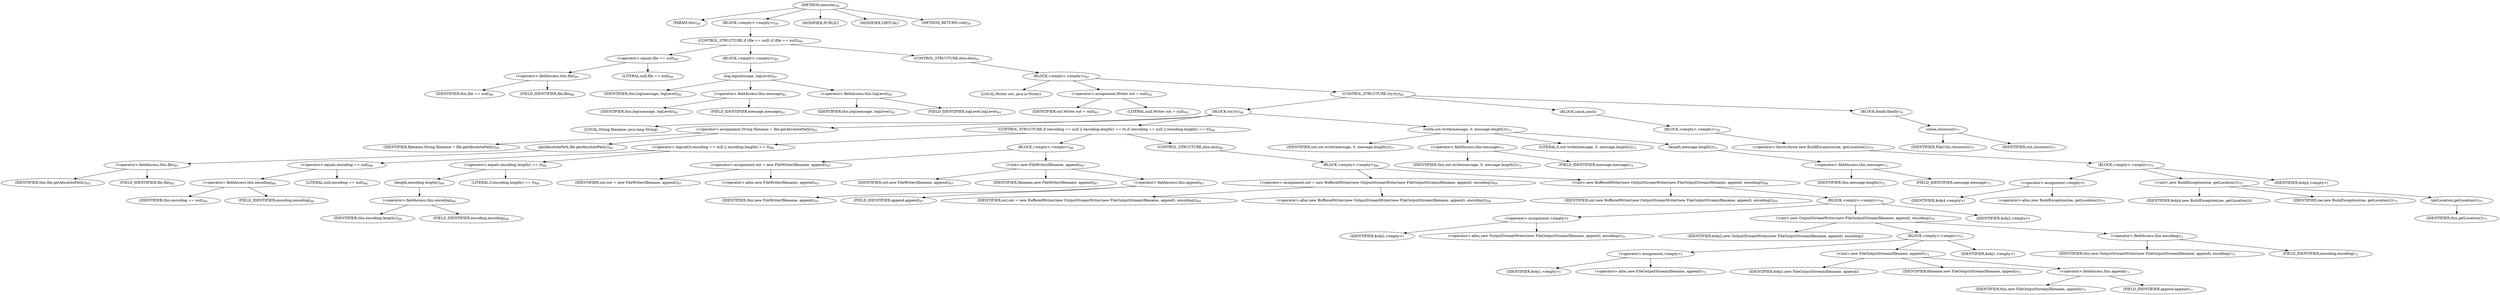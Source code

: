 digraph "execute" {  
"41" [label = <(METHOD,execute)<SUB>59</SUB>> ]
"4" [label = <(PARAM,this)<SUB>59</SUB>> ]
"42" [label = <(BLOCK,&lt;empty&gt;,&lt;empty&gt;)<SUB>59</SUB>> ]
"43" [label = <(CONTROL_STRUCTURE,if (file == null),if (file == null))<SUB>60</SUB>> ]
"44" [label = <(&lt;operator&gt;.equals,file == null)<SUB>60</SUB>> ]
"45" [label = <(&lt;operator&gt;.fieldAccess,this.file)<SUB>60</SUB>> ]
"46" [label = <(IDENTIFIER,this,file == null)<SUB>60</SUB>> ]
"47" [label = <(FIELD_IDENTIFIER,file,file)<SUB>60</SUB>> ]
"48" [label = <(LITERAL,null,file == null)<SUB>60</SUB>> ]
"49" [label = <(BLOCK,&lt;empty&gt;,&lt;empty&gt;)<SUB>60</SUB>> ]
"50" [label = <(log,log(message, logLevel))<SUB>61</SUB>> ]
"3" [label = <(IDENTIFIER,this,log(message, logLevel))<SUB>61</SUB>> ]
"51" [label = <(&lt;operator&gt;.fieldAccess,this.message)<SUB>61</SUB>> ]
"52" [label = <(IDENTIFIER,this,log(message, logLevel))<SUB>61</SUB>> ]
"53" [label = <(FIELD_IDENTIFIER,message,message)<SUB>61</SUB>> ]
"54" [label = <(&lt;operator&gt;.fieldAccess,this.logLevel)<SUB>61</SUB>> ]
"55" [label = <(IDENTIFIER,this,log(message, logLevel))<SUB>61</SUB>> ]
"56" [label = <(FIELD_IDENTIFIER,logLevel,logLevel)<SUB>61</SUB>> ]
"57" [label = <(CONTROL_STRUCTURE,else,else)<SUB>62</SUB>> ]
"58" [label = <(BLOCK,&lt;empty&gt;,&lt;empty&gt;)<SUB>62</SUB>> ]
"6" [label = <(LOCAL,Writer out: java.io.Writer)> ]
"59" [label = <(&lt;operator&gt;.assignment,Writer out = null)<SUB>63</SUB>> ]
"60" [label = <(IDENTIFIER,out,Writer out = null)<SUB>63</SUB>> ]
"61" [label = <(LITERAL,null,Writer out = null)<SUB>63</SUB>> ]
"62" [label = <(CONTROL_STRUCTURE,try,try)<SUB>64</SUB>> ]
"63" [label = <(BLOCK,try,try)<SUB>64</SUB>> ]
"64" [label = <(LOCAL,String filename: java.lang.String)> ]
"65" [label = <(&lt;operator&gt;.assignment,String filename = file.getAbsolutePath())<SUB>65</SUB>> ]
"66" [label = <(IDENTIFIER,filename,String filename = file.getAbsolutePath())<SUB>65</SUB>> ]
"67" [label = <(getAbsolutePath,file.getAbsolutePath())<SUB>65</SUB>> ]
"68" [label = <(&lt;operator&gt;.fieldAccess,this.file)<SUB>65</SUB>> ]
"69" [label = <(IDENTIFIER,this,file.getAbsolutePath())<SUB>65</SUB>> ]
"70" [label = <(FIELD_IDENTIFIER,file,file)<SUB>65</SUB>> ]
"71" [label = <(CONTROL_STRUCTURE,if (encoding == null || encoding.length() == 0),if (encoding == null || encoding.length() == 0))<SUB>66</SUB>> ]
"72" [label = <(&lt;operator&gt;.logicalOr,encoding == null || encoding.length() == 0)<SUB>66</SUB>> ]
"73" [label = <(&lt;operator&gt;.equals,encoding == null)<SUB>66</SUB>> ]
"74" [label = <(&lt;operator&gt;.fieldAccess,this.encoding)<SUB>66</SUB>> ]
"75" [label = <(IDENTIFIER,this,encoding == null)<SUB>66</SUB>> ]
"76" [label = <(FIELD_IDENTIFIER,encoding,encoding)<SUB>66</SUB>> ]
"77" [label = <(LITERAL,null,encoding == null)<SUB>66</SUB>> ]
"78" [label = <(&lt;operator&gt;.equals,encoding.length() == 0)<SUB>66</SUB>> ]
"79" [label = <(length,encoding.length())<SUB>66</SUB>> ]
"80" [label = <(&lt;operator&gt;.fieldAccess,this.encoding)<SUB>66</SUB>> ]
"81" [label = <(IDENTIFIER,this,encoding.length())<SUB>66</SUB>> ]
"82" [label = <(FIELD_IDENTIFIER,encoding,encoding)<SUB>66</SUB>> ]
"83" [label = <(LITERAL,0,encoding.length() == 0)<SUB>66</SUB>> ]
"84" [label = <(BLOCK,&lt;empty&gt;,&lt;empty&gt;)<SUB>66</SUB>> ]
"85" [label = <(&lt;operator&gt;.assignment,out = new FileWriter(filename, append))<SUB>67</SUB>> ]
"86" [label = <(IDENTIFIER,out,out = new FileWriter(filename, append))<SUB>67</SUB>> ]
"87" [label = <(&lt;operator&gt;.alloc,new FileWriter(filename, append))<SUB>67</SUB>> ]
"88" [label = <(&lt;init&gt;,new FileWriter(filename, append))<SUB>67</SUB>> ]
"5" [label = <(IDENTIFIER,out,new FileWriter(filename, append))<SUB>67</SUB>> ]
"89" [label = <(IDENTIFIER,filename,new FileWriter(filename, append))<SUB>67</SUB>> ]
"90" [label = <(&lt;operator&gt;.fieldAccess,this.append)<SUB>67</SUB>> ]
"91" [label = <(IDENTIFIER,this,new FileWriter(filename, append))<SUB>67</SUB>> ]
"92" [label = <(FIELD_IDENTIFIER,append,append)<SUB>67</SUB>> ]
"93" [label = <(CONTROL_STRUCTURE,else,else)<SUB>68</SUB>> ]
"94" [label = <(BLOCK,&lt;empty&gt;,&lt;empty&gt;)<SUB>68</SUB>> ]
"95" [label = <(&lt;operator&gt;.assignment,out = new BufferedWriter(new OutputStreamWriter(new FileOutputStream(filename, append), encoding)))<SUB>69</SUB>> ]
"96" [label = <(IDENTIFIER,out,out = new BufferedWriter(new OutputStreamWriter(new FileOutputStream(filename, append), encoding)))<SUB>69</SUB>> ]
"97" [label = <(&lt;operator&gt;.alloc,new BufferedWriter(new OutputStreamWriter(new FileOutputStream(filename, append), encoding)))<SUB>69</SUB>> ]
"98" [label = <(&lt;init&gt;,new BufferedWriter(new OutputStreamWriter(new FileOutputStream(filename, append), encoding)))<SUB>69</SUB>> ]
"7" [label = <(IDENTIFIER,out,new BufferedWriter(new OutputStreamWriter(new FileOutputStream(filename, append), encoding)))<SUB>69</SUB>> ]
"99" [label = <(BLOCK,&lt;empty&gt;,&lt;empty&gt;)<SUB>70</SUB>> ]
"100" [label = <(&lt;operator&gt;.assignment,&lt;empty&gt;)> ]
"101" [label = <(IDENTIFIER,$obj2,&lt;empty&gt;)> ]
"102" [label = <(&lt;operator&gt;.alloc,new OutputStreamWriter(new FileOutputStream(filename, append), encoding))<SUB>70</SUB>> ]
"103" [label = <(&lt;init&gt;,new OutputStreamWriter(new FileOutputStream(filename, append), encoding))<SUB>70</SUB>> ]
"104" [label = <(IDENTIFIER,$obj2,new OutputStreamWriter(new FileOutputStream(filename, append), encoding))> ]
"105" [label = <(BLOCK,&lt;empty&gt;,&lt;empty&gt;)<SUB>71</SUB>> ]
"106" [label = <(&lt;operator&gt;.assignment,&lt;empty&gt;)> ]
"107" [label = <(IDENTIFIER,$obj1,&lt;empty&gt;)> ]
"108" [label = <(&lt;operator&gt;.alloc,new FileOutputStream(filename, append))<SUB>71</SUB>> ]
"109" [label = <(&lt;init&gt;,new FileOutputStream(filename, append))<SUB>71</SUB>> ]
"110" [label = <(IDENTIFIER,$obj1,new FileOutputStream(filename, append))> ]
"111" [label = <(IDENTIFIER,filename,new FileOutputStream(filename, append))<SUB>71</SUB>> ]
"112" [label = <(&lt;operator&gt;.fieldAccess,this.append)<SUB>71</SUB>> ]
"113" [label = <(IDENTIFIER,this,new FileOutputStream(filename, append))<SUB>71</SUB>> ]
"114" [label = <(FIELD_IDENTIFIER,append,append)<SUB>71</SUB>> ]
"115" [label = <(IDENTIFIER,$obj1,&lt;empty&gt;)> ]
"116" [label = <(&lt;operator&gt;.fieldAccess,this.encoding)<SUB>71</SUB>> ]
"117" [label = <(IDENTIFIER,this,new OutputStreamWriter(new FileOutputStream(filename, append), encoding))<SUB>71</SUB>> ]
"118" [label = <(FIELD_IDENTIFIER,encoding,encoding)<SUB>71</SUB>> ]
"119" [label = <(IDENTIFIER,$obj2,&lt;empty&gt;)> ]
"120" [label = <(write,out.write(message, 0, message.length()))<SUB>73</SUB>> ]
"121" [label = <(IDENTIFIER,out,out.write(message, 0, message.length()))<SUB>73</SUB>> ]
"122" [label = <(&lt;operator&gt;.fieldAccess,this.message)<SUB>73</SUB>> ]
"123" [label = <(IDENTIFIER,this,out.write(message, 0, message.length()))<SUB>73</SUB>> ]
"124" [label = <(FIELD_IDENTIFIER,message,message)<SUB>73</SUB>> ]
"125" [label = <(LITERAL,0,out.write(message, 0, message.length()))<SUB>73</SUB>> ]
"126" [label = <(length,message.length())<SUB>73</SUB>> ]
"127" [label = <(&lt;operator&gt;.fieldAccess,this.message)<SUB>73</SUB>> ]
"128" [label = <(IDENTIFIER,this,message.length())<SUB>73</SUB>> ]
"129" [label = <(FIELD_IDENTIFIER,message,message)<SUB>73</SUB>> ]
"130" [label = <(BLOCK,catch,catch)> ]
"131" [label = <(BLOCK,&lt;empty&gt;,&lt;empty&gt;)<SUB>74</SUB>> ]
"132" [label = <(&lt;operator&gt;.throw,throw new BuildException(ioe, getLocation());)<SUB>75</SUB>> ]
"133" [label = <(BLOCK,&lt;empty&gt;,&lt;empty&gt;)<SUB>75</SUB>> ]
"134" [label = <(&lt;operator&gt;.assignment,&lt;empty&gt;)> ]
"135" [label = <(IDENTIFIER,$obj4,&lt;empty&gt;)> ]
"136" [label = <(&lt;operator&gt;.alloc,new BuildException(ioe, getLocation()))<SUB>75</SUB>> ]
"137" [label = <(&lt;init&gt;,new BuildException(ioe, getLocation()))<SUB>75</SUB>> ]
"138" [label = <(IDENTIFIER,$obj4,new BuildException(ioe, getLocation()))> ]
"139" [label = <(IDENTIFIER,ioe,new BuildException(ioe, getLocation()))<SUB>75</SUB>> ]
"140" [label = <(getLocation,getLocation())<SUB>75</SUB>> ]
"8" [label = <(IDENTIFIER,this,getLocation())<SUB>75</SUB>> ]
"141" [label = <(IDENTIFIER,$obj4,&lt;empty&gt;)> ]
"142" [label = <(BLOCK,finally,finally)<SUB>76</SUB>> ]
"143" [label = <(close,close(out))<SUB>77</SUB>> ]
"144" [label = <(IDENTIFIER,FileUtils,close(out))<SUB>77</SUB>> ]
"145" [label = <(IDENTIFIER,out,close(out))<SUB>77</SUB>> ]
"146" [label = <(MODIFIER,PUBLIC)> ]
"147" [label = <(MODIFIER,VIRTUAL)> ]
"148" [label = <(METHOD_RETURN,void)<SUB>59</SUB>> ]
  "41" -> "4" 
  "41" -> "42" 
  "41" -> "146" 
  "41" -> "147" 
  "41" -> "148" 
  "42" -> "43" 
  "43" -> "44" 
  "43" -> "49" 
  "43" -> "57" 
  "44" -> "45" 
  "44" -> "48" 
  "45" -> "46" 
  "45" -> "47" 
  "49" -> "50" 
  "50" -> "3" 
  "50" -> "51" 
  "50" -> "54" 
  "51" -> "52" 
  "51" -> "53" 
  "54" -> "55" 
  "54" -> "56" 
  "57" -> "58" 
  "58" -> "6" 
  "58" -> "59" 
  "58" -> "62" 
  "59" -> "60" 
  "59" -> "61" 
  "62" -> "63" 
  "62" -> "130" 
  "62" -> "142" 
  "63" -> "64" 
  "63" -> "65" 
  "63" -> "71" 
  "63" -> "120" 
  "65" -> "66" 
  "65" -> "67" 
  "67" -> "68" 
  "68" -> "69" 
  "68" -> "70" 
  "71" -> "72" 
  "71" -> "84" 
  "71" -> "93" 
  "72" -> "73" 
  "72" -> "78" 
  "73" -> "74" 
  "73" -> "77" 
  "74" -> "75" 
  "74" -> "76" 
  "78" -> "79" 
  "78" -> "83" 
  "79" -> "80" 
  "80" -> "81" 
  "80" -> "82" 
  "84" -> "85" 
  "84" -> "88" 
  "85" -> "86" 
  "85" -> "87" 
  "88" -> "5" 
  "88" -> "89" 
  "88" -> "90" 
  "90" -> "91" 
  "90" -> "92" 
  "93" -> "94" 
  "94" -> "95" 
  "94" -> "98" 
  "95" -> "96" 
  "95" -> "97" 
  "98" -> "7" 
  "98" -> "99" 
  "99" -> "100" 
  "99" -> "103" 
  "99" -> "119" 
  "100" -> "101" 
  "100" -> "102" 
  "103" -> "104" 
  "103" -> "105" 
  "103" -> "116" 
  "105" -> "106" 
  "105" -> "109" 
  "105" -> "115" 
  "106" -> "107" 
  "106" -> "108" 
  "109" -> "110" 
  "109" -> "111" 
  "109" -> "112" 
  "112" -> "113" 
  "112" -> "114" 
  "116" -> "117" 
  "116" -> "118" 
  "120" -> "121" 
  "120" -> "122" 
  "120" -> "125" 
  "120" -> "126" 
  "122" -> "123" 
  "122" -> "124" 
  "126" -> "127" 
  "127" -> "128" 
  "127" -> "129" 
  "130" -> "131" 
  "131" -> "132" 
  "132" -> "133" 
  "133" -> "134" 
  "133" -> "137" 
  "133" -> "141" 
  "134" -> "135" 
  "134" -> "136" 
  "137" -> "138" 
  "137" -> "139" 
  "137" -> "140" 
  "140" -> "8" 
  "142" -> "143" 
  "143" -> "144" 
  "143" -> "145" 
}
